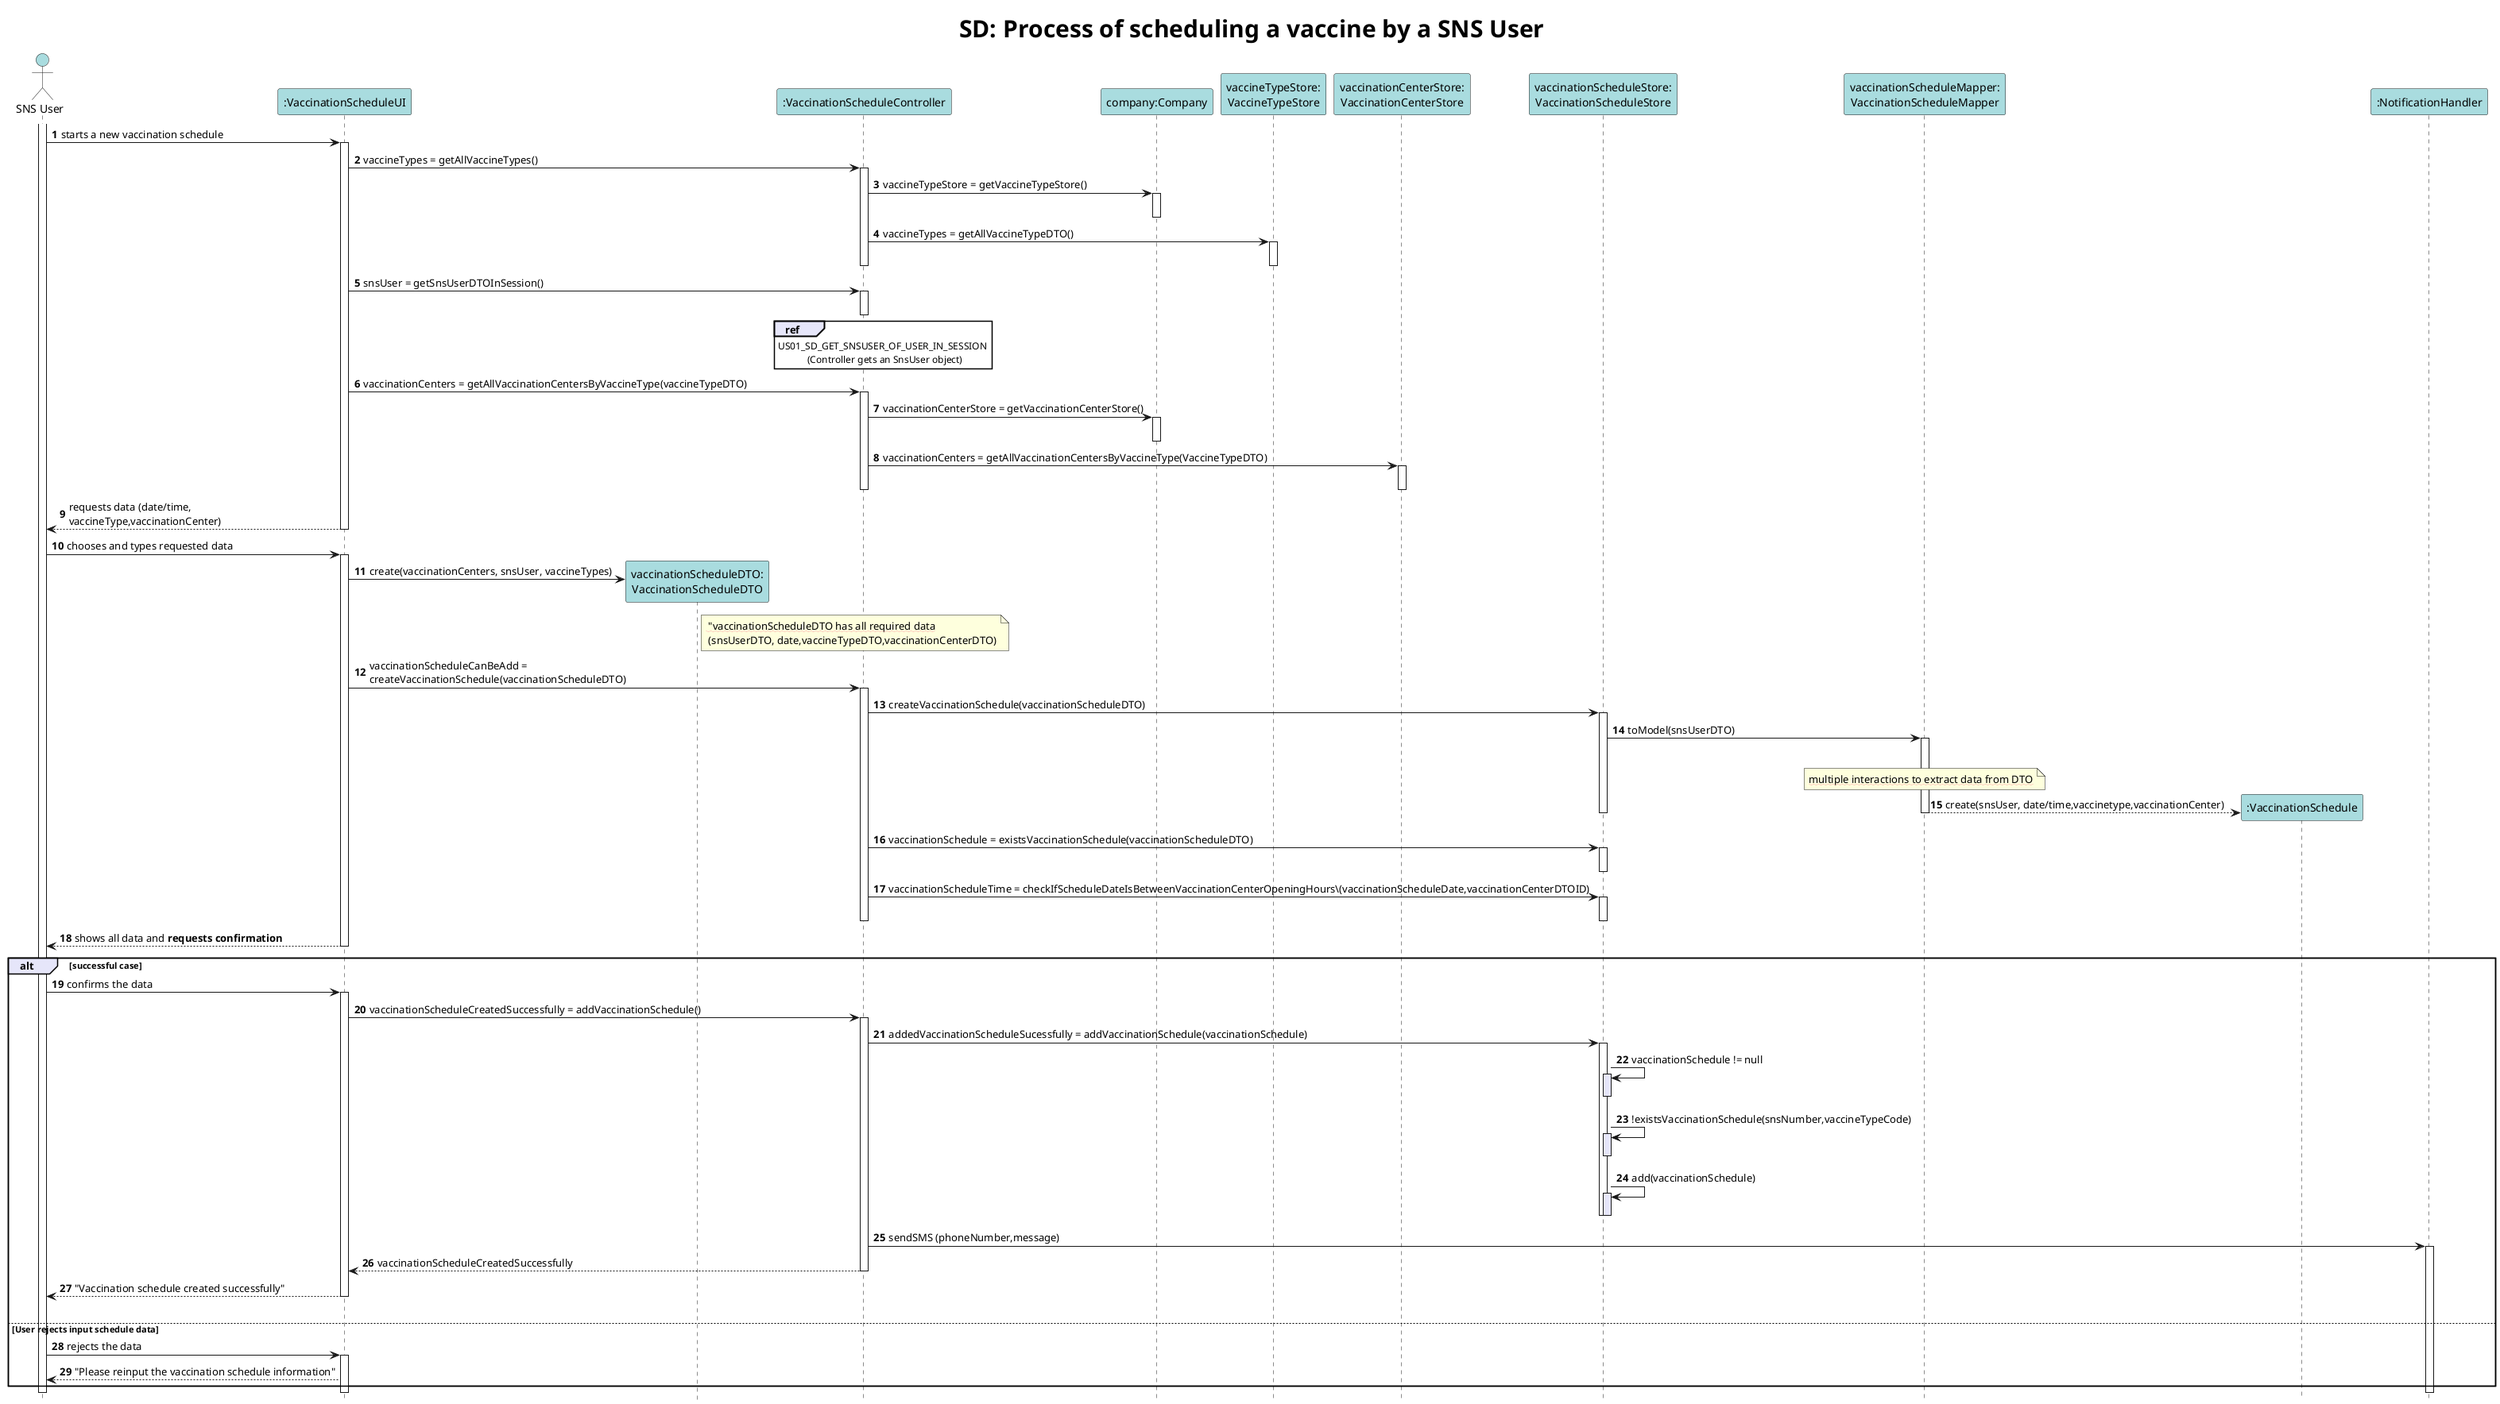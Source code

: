 @startuml
autonumber
hide footbox
skinparam titleFontSize 30
skinparam classFontSize 20
skinparam SequenceReferenceBackgroundColor  white

actor "SNS User" as SNSUSER  #A9DCDF

participant ":VaccinationScheduleUI" as UI #A9DCDF
participant "vaccinationScheduleDTO:\nVaccinationScheduleDTO" as DTO #A9DCDF
participant ":VaccinationScheduleController" as CTRL #A9DCDF
participant "company:Company" as COMP #A9DCDF
participant "vaccineTypeStore:\nVaccineTypeStore" as VTSTORE #A9DCDF
participant "vaccinationCenterStore:\nVaccinationCenterStore" as VCSTORE#A9DCDF
participant "vaccinationScheduleStore:\nVaccinationScheduleStore" as STORE #A9DCDF
participant "vaccinationScheduleMapper:\nVaccinationScheduleMapper" as MAPPER #A9DCDF
participant ":VaccinationSchedule" as USER #A9DCDF
participant ":NotificationHandler" aS SMS #A9DCDF

title SD: Process of scheduling a vaccine by a SNS User

activate SNSUSER
SNSUSER -> UI : starts a new vaccination schedule
activate UI



UI -> CTRL : vaccineTypes = getAllVaccineTypes()
activate CTRL

CTRL -> COMP : vaccineTypeStore = getVaccineTypeStore()
activate COMP
deactivate COMP

CTRL -> VTSTORE : vaccineTypes = getAllVaccineTypeDTO()
activate VTSTORE
deactivate VTSTORE
deactivate CTRL

UI -> CTRL : snsUser = getSnsUserDTOInSession()
activate CTRL
ref#E6E6FA  over CTRL : US01_SD_GET_SNSUSER_OF_USER_IN_SESSION \n (Controller gets an SnsUser object)
deactivate CTRL


UI -> CTRL : vaccinationCenters = getAllVaccinationCentersByVaccineType(vaccineTypeDTO)
activate CTRL

CTRL -> COMP : vaccinationCenterStore = getVaccinationCenterStore()
activate COMP
deactivate COMP
CTRL -> VCSTORE : vaccinationCenters = getAllVaccinationCentersByVaccineType(VaccineTypeDTO)
activate VCSTORE
deactivate VCSTORE
deactivate CTRL

UI --> SNSUSER : requests data (date/time,\nvaccineType,vaccinationCenter)
deactivate UI

SNSUSER -> UI : chooses and types requested data
activate UI

UI -> DTO **: create(vaccinationCenters, snsUser, vaccineTypes)
note right of DTO
 <w:#FFAAAA> "vaccinationScheduleDTO has all required data
  (snsUserDTO, date,vaccineTypeDTO,vaccinationCenterDTO)
end note


UI -> CTRL : vaccinationScheduleCanBeAdd = \ncreateVaccinationSchedule(vaccinationScheduleDTO)
activate CTRL

CTRL -> STORE : createVaccinationSchedule(vaccinationScheduleDTO)
activate STORE

STORE -> MAPPER: toModel(snsUserDTO)
activate MAPPER

|||
note over MAPPER
 <w:#FFAAAA>multiple interactions to extract data from DTO</w>
end note
MAPPER--> USER ** : create(snsUser, date/time,vaccinetype,vaccinationCenter)
deactivate MAPPER
deactivate STORE

CTRL -> STORE : vaccinationSchedule = existsVaccinationSchedule(vaccinationScheduleDTO)
activate STORE
deactivate STORE

CTRL -> STORE : vaccinationScheduleTime = checkIfScheduleDateIsBetweenVaccinationCenterOpeningHours\(vaccinationScheduleDate,vaccinationCenterDTOID)
activate STORE
deactivate STORE
deactivate CTRL

UI --> SNSUSER : shows all data and **requests confirmation**
deactivate UI

alt#E6E6FA successful case

SNSUSER -> UI : confirms the data
activate UI

UI -> CTRL : vaccinationScheduleCreatedSuccessfully = addVaccinationSchedule()
activate CTRL

CTRL -> STORE : addedVaccinationScheduleSucessfully = addVaccinationSchedule(vaccinationSchedule)
activate STORE

STORE -> STORE :vaccinationSchedule != null
activate STORE #E6E6FA
deactivate STORE #E6E6FA
STORE -> STORE :!existsVaccinationSchedule(snsNumber,vaccineTypeCode)
activate STORE #E6E6FA
deactivate STORE #E6E6FA
STORE -> STORE :add(vaccinationSchedule)
activate STORE #E6E6FA
deactivate STORE #E6E6FA
deactivate STORE

CTRL -> SMS : sendSMS (phoneNumber,message)
activate SMS

CTRL --> UI : vaccinationScheduleCreatedSuccessfully
deactivate CTRL

UI --> SNSUSER #A9DCDF: "Vaccination schedule created successfully"
deactivate UI
|||
else User rejects input schedule data

SNSUSER -> UI : rejects the data
activate UI

UI--> SNSUSER: "Please reinput the vaccination schedule information"

end
@enduml